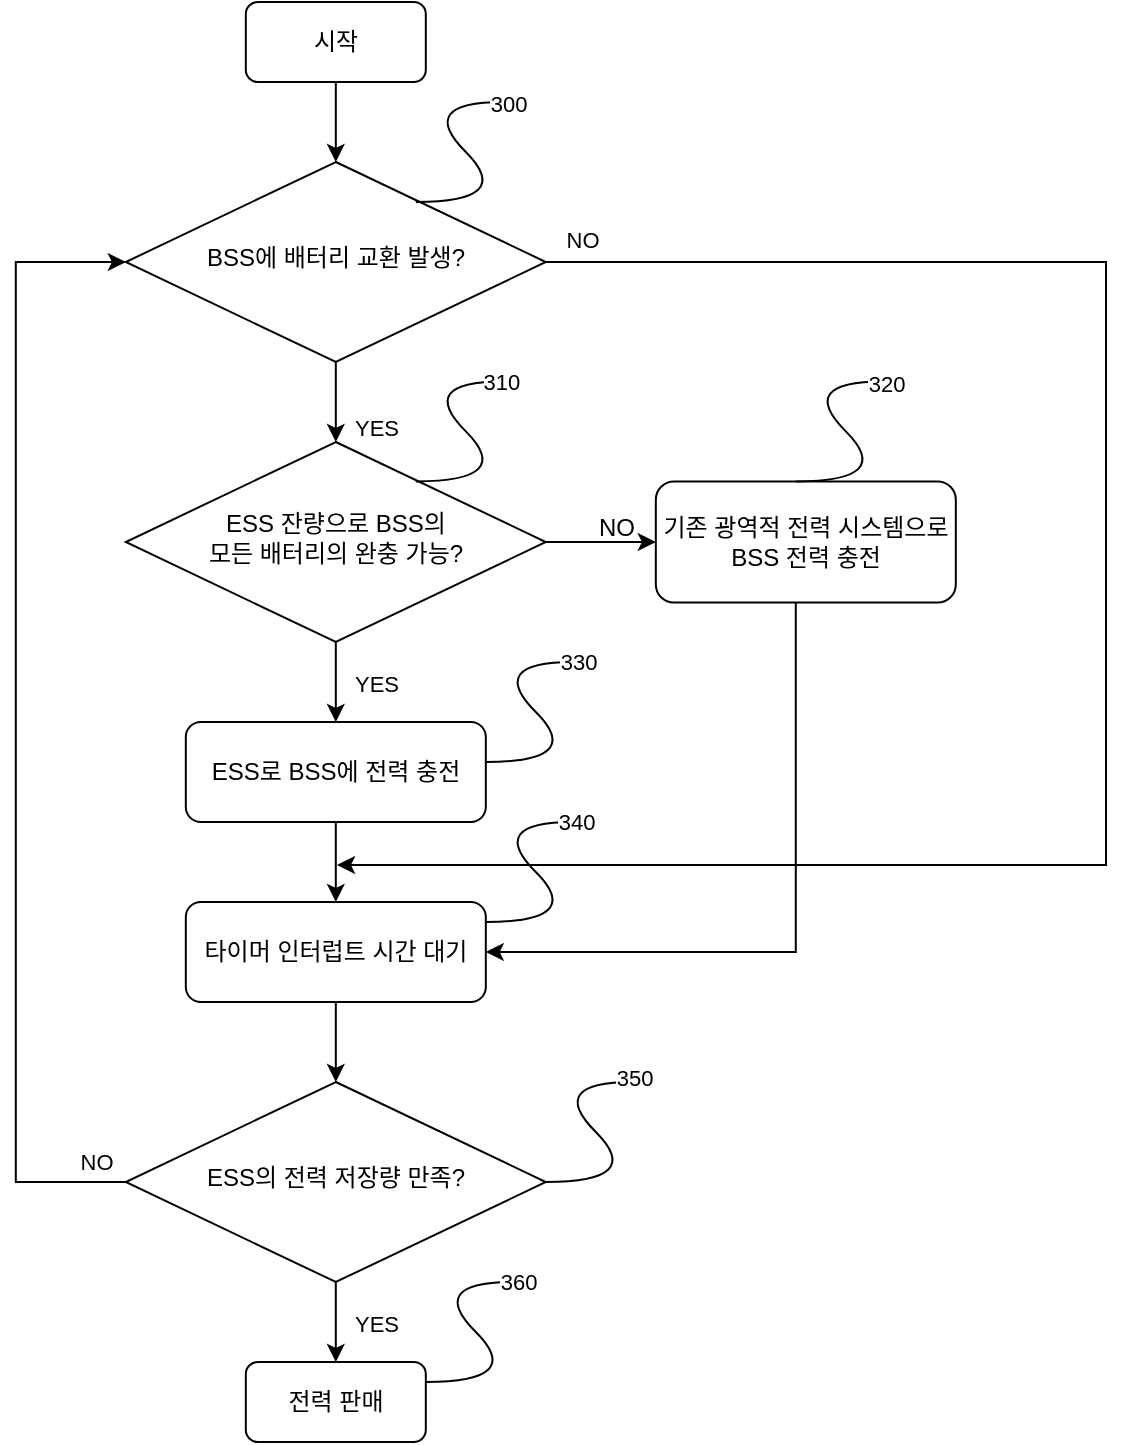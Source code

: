 <mxfile version="24.7.6">
  <diagram id="C5RBs43oDa-KdzZeNtuy" name="Page-1">
    <mxGraphModel dx="818" dy="369" grid="0" gridSize="10" guides="1" tooltips="1" connect="1" arrows="1" fold="1" page="1" pageScale="1" pageWidth="827" pageHeight="1169" math="0" shadow="0">
      <root>
        <mxCell id="WIyWlLk6GJQsqaUBKTNV-0" />
        <mxCell id="WIyWlLk6GJQsqaUBKTNV-1" parent="WIyWlLk6GJQsqaUBKTNV-0" />
        <mxCell id="v_3-qDZqE2zjvncGlJnI-43" style="edgeStyle=orthogonalEdgeStyle;rounded=0;orthogonalLoop=1;jettySize=auto;html=1;entryX=0.5;entryY=0;entryDx=0;entryDy=0;" edge="1" parent="WIyWlLk6GJQsqaUBKTNV-1" source="WIyWlLk6GJQsqaUBKTNV-3" target="v_3-qDZqE2zjvncGlJnI-36">
          <mxGeometry relative="1" as="geometry" />
        </mxCell>
        <mxCell id="WIyWlLk6GJQsqaUBKTNV-3" value="시작" style="rounded=1;whiteSpace=wrap;html=1;fontSize=12;glass=0;strokeWidth=1;shadow=0;" parent="WIyWlLk6GJQsqaUBKTNV-1" vertex="1">
          <mxGeometry x="289.91" y="197" width="90" height="40" as="geometry" />
        </mxCell>
        <mxCell id="v_3-qDZqE2zjvncGlJnI-3" style="edgeStyle=orthogonalEdgeStyle;rounded=0;orthogonalLoop=1;jettySize=auto;html=1;entryX=0.5;entryY=0;entryDx=0;entryDy=0;" edge="1" parent="WIyWlLk6GJQsqaUBKTNV-1" source="WIyWlLk6GJQsqaUBKTNV-6" target="v_3-qDZqE2zjvncGlJnI-1">
          <mxGeometry relative="1" as="geometry" />
        </mxCell>
        <mxCell id="v_3-qDZqE2zjvncGlJnI-5" value="YES" style="edgeLabel;html=1;align=center;verticalAlign=middle;resizable=0;points=[];" vertex="1" connectable="0" parent="v_3-qDZqE2zjvncGlJnI-3">
          <mxGeometry x="-0.356" y="-2" relative="1" as="geometry">
            <mxPoint x="22" y="8" as="offset" />
          </mxGeometry>
        </mxCell>
        <mxCell id="v_3-qDZqE2zjvncGlJnI-19" style="edgeStyle=orthogonalEdgeStyle;rounded=0;orthogonalLoop=1;jettySize=auto;html=1;" edge="1" parent="WIyWlLk6GJQsqaUBKTNV-1" source="WIyWlLk6GJQsqaUBKTNV-6" target="WIyWlLk6GJQsqaUBKTNV-7">
          <mxGeometry relative="1" as="geometry" />
        </mxCell>
        <mxCell id="WIyWlLk6GJQsqaUBKTNV-6" value="ESS 잔량으로 BSS의&lt;div&gt;모든 배터리의 완충 가능?&lt;/div&gt;" style="rhombus;whiteSpace=wrap;html=1;shadow=0;fontFamily=Helvetica;fontSize=12;align=center;strokeWidth=1;spacing=6;spacingTop=-4;" parent="WIyWlLk6GJQsqaUBKTNV-1" vertex="1">
          <mxGeometry x="229.91" y="417" width="210" height="100" as="geometry" />
        </mxCell>
        <mxCell id="v_3-qDZqE2zjvncGlJnI-44" style="edgeStyle=orthogonalEdgeStyle;rounded=0;orthogonalLoop=1;jettySize=auto;html=1;entryX=1;entryY=0.5;entryDx=0;entryDy=0;" edge="1" parent="WIyWlLk6GJQsqaUBKTNV-1" source="WIyWlLk6GJQsqaUBKTNV-7" target="v_3-qDZqE2zjvncGlJnI-10">
          <mxGeometry relative="1" as="geometry">
            <Array as="points">
              <mxPoint x="564.91" y="672" />
            </Array>
          </mxGeometry>
        </mxCell>
        <mxCell id="WIyWlLk6GJQsqaUBKTNV-7" value="기존 광역적 전력 시스템으로 BSS 전력 충전" style="rounded=1;whiteSpace=wrap;html=1;fontSize=12;glass=0;strokeWidth=1;shadow=0;" parent="WIyWlLk6GJQsqaUBKTNV-1" vertex="1">
          <mxGeometry x="494.91" y="436.69" width="150" height="60.62" as="geometry" />
        </mxCell>
        <mxCell id="v_3-qDZqE2zjvncGlJnI-7" style="edgeStyle=orthogonalEdgeStyle;rounded=0;orthogonalLoop=1;jettySize=auto;html=1;entryX=0.5;entryY=0;entryDx=0;entryDy=0;" edge="1" parent="WIyWlLk6GJQsqaUBKTNV-1" source="v_3-qDZqE2zjvncGlJnI-1">
          <mxGeometry relative="1" as="geometry">
            <mxPoint x="334.91" y="647" as="targetPoint" />
          </mxGeometry>
        </mxCell>
        <mxCell id="v_3-qDZqE2zjvncGlJnI-1" value="ESS로 BSS에 전력 충전" style="rounded=1;whiteSpace=wrap;html=1;fontSize=12;glass=0;strokeWidth=1;shadow=0;" vertex="1" parent="WIyWlLk6GJQsqaUBKTNV-1">
          <mxGeometry x="259.91" y="557" width="150" height="50" as="geometry" />
        </mxCell>
        <mxCell id="v_3-qDZqE2zjvncGlJnI-8" value="" style="curved=1;endArrow=classic;html=1;rounded=0;" edge="1" parent="WIyWlLk6GJQsqaUBKTNV-1">
          <mxGeometry width="50" height="50" relative="1" as="geometry">
            <mxPoint x="374.91" y="436.69" as="sourcePoint" />
            <mxPoint x="424.91" y="386.69" as="targetPoint" />
            <Array as="points">
              <mxPoint x="424.91" y="436.69" />
              <mxPoint x="374.91" y="386.69" />
            </Array>
          </mxGeometry>
        </mxCell>
        <mxCell id="v_3-qDZqE2zjvncGlJnI-52" value="310&amp;nbsp;" style="edgeLabel;html=1;align=center;verticalAlign=middle;resizable=0;points=[];" vertex="1" connectable="0" parent="v_3-qDZqE2zjvncGlJnI-8">
          <mxGeometry x="0.928" relative="1" as="geometry">
            <mxPoint as="offset" />
          </mxGeometry>
        </mxCell>
        <mxCell id="v_3-qDZqE2zjvncGlJnI-9" value="" style="curved=1;endArrow=classic;html=1;rounded=0;" edge="1" parent="WIyWlLk6GJQsqaUBKTNV-1">
          <mxGeometry width="50" height="50" relative="1" as="geometry">
            <mxPoint x="564.91" y="436.69" as="sourcePoint" />
            <mxPoint x="614.91" y="386.69" as="targetPoint" />
            <Array as="points">
              <mxPoint x="614.91" y="436.69" />
              <mxPoint x="564.91" y="386.69" />
            </Array>
          </mxGeometry>
        </mxCell>
        <mxCell id="v_3-qDZqE2zjvncGlJnI-53" value="320" style="edgeLabel;html=1;align=center;verticalAlign=middle;resizable=0;points=[];" vertex="1" connectable="0" parent="v_3-qDZqE2zjvncGlJnI-9">
          <mxGeometry x="0.947" y="-1" relative="1" as="geometry">
            <mxPoint as="offset" />
          </mxGeometry>
        </mxCell>
        <mxCell id="v_3-qDZqE2zjvncGlJnI-23" style="edgeStyle=orthogonalEdgeStyle;rounded=0;orthogonalLoop=1;jettySize=auto;html=1;" edge="1" parent="WIyWlLk6GJQsqaUBKTNV-1" source="v_3-qDZqE2zjvncGlJnI-10" target="v_3-qDZqE2zjvncGlJnI-12">
          <mxGeometry relative="1" as="geometry" />
        </mxCell>
        <mxCell id="v_3-qDZqE2zjvncGlJnI-10" value="타이머 인터럽트 시간 대기" style="rounded=1;whiteSpace=wrap;html=1;fontSize=12;glass=0;strokeWidth=1;shadow=0;" vertex="1" parent="WIyWlLk6GJQsqaUBKTNV-1">
          <mxGeometry x="259.91" y="647" width="150" height="50" as="geometry" />
        </mxCell>
        <mxCell id="v_3-qDZqE2zjvncGlJnI-25" style="edgeStyle=orthogonalEdgeStyle;rounded=0;orthogonalLoop=1;jettySize=auto;html=1;" edge="1" parent="WIyWlLk6GJQsqaUBKTNV-1" source="v_3-qDZqE2zjvncGlJnI-12">
          <mxGeometry relative="1" as="geometry">
            <mxPoint x="334.91" y="877" as="targetPoint" />
          </mxGeometry>
        </mxCell>
        <mxCell id="v_3-qDZqE2zjvncGlJnI-28" value="YES" style="edgeLabel;html=1;align=center;verticalAlign=middle;resizable=0;points=[];" vertex="1" connectable="0" parent="v_3-qDZqE2zjvncGlJnI-25">
          <mxGeometry x="-0.233" relative="1" as="geometry">
            <mxPoint x="20" y="5" as="offset" />
          </mxGeometry>
        </mxCell>
        <mxCell id="v_3-qDZqE2zjvncGlJnI-41" style="edgeStyle=orthogonalEdgeStyle;rounded=0;orthogonalLoop=1;jettySize=auto;html=1;entryX=0;entryY=0.5;entryDx=0;entryDy=0;" edge="1" parent="WIyWlLk6GJQsqaUBKTNV-1" source="v_3-qDZqE2zjvncGlJnI-12" target="v_3-qDZqE2zjvncGlJnI-36">
          <mxGeometry relative="1" as="geometry">
            <Array as="points">
              <mxPoint x="174.91" y="787" />
              <mxPoint x="174.91" y="327" />
            </Array>
          </mxGeometry>
        </mxCell>
        <mxCell id="v_3-qDZqE2zjvncGlJnI-42" value="NO" style="edgeLabel;html=1;align=center;verticalAlign=middle;resizable=0;points=[];" vertex="1" connectable="0" parent="v_3-qDZqE2zjvncGlJnI-41">
          <mxGeometry x="-0.904" y="2" relative="1" as="geometry">
            <mxPoint x="12" y="-12" as="offset" />
          </mxGeometry>
        </mxCell>
        <mxCell id="v_3-qDZqE2zjvncGlJnI-12" value="ESS의 전력 저장량 만족?" style="rhombus;whiteSpace=wrap;html=1;shadow=0;fontFamily=Helvetica;fontSize=12;align=center;strokeWidth=1;spacing=6;spacingTop=-4;" vertex="1" parent="WIyWlLk6GJQsqaUBKTNV-1">
          <mxGeometry x="229.91" y="737" width="210" height="100" as="geometry" />
        </mxCell>
        <mxCell id="v_3-qDZqE2zjvncGlJnI-20" value="NO" style="text;html=1;align=center;verticalAlign=middle;resizable=0;points=[];autosize=1;strokeColor=none;fillColor=none;" vertex="1" parent="WIyWlLk6GJQsqaUBKTNV-1">
          <mxGeometry x="454.91" y="445" width="40" height="30" as="geometry" />
        </mxCell>
        <mxCell id="v_3-qDZqE2zjvncGlJnI-30" value="전력 판매" style="rounded=1;whiteSpace=wrap;html=1;fontSize=12;glass=0;strokeWidth=1;shadow=0;" vertex="1" parent="WIyWlLk6GJQsqaUBKTNV-1">
          <mxGeometry x="289.91" y="877" width="90" height="40" as="geometry" />
        </mxCell>
        <mxCell id="v_3-qDZqE2zjvncGlJnI-37" style="edgeStyle=orthogonalEdgeStyle;rounded=0;orthogonalLoop=1;jettySize=auto;html=1;entryX=0.5;entryY=0;entryDx=0;entryDy=0;" edge="1" parent="WIyWlLk6GJQsqaUBKTNV-1" source="v_3-qDZqE2zjvncGlJnI-36" target="WIyWlLk6GJQsqaUBKTNV-6">
          <mxGeometry relative="1" as="geometry" />
        </mxCell>
        <mxCell id="v_3-qDZqE2zjvncGlJnI-38" value="YES" style="edgeLabel;html=1;align=center;verticalAlign=middle;resizable=0;points=[];" vertex="1" connectable="0" parent="v_3-qDZqE2zjvncGlJnI-37">
          <mxGeometry x="-0.232" y="1" relative="1" as="geometry">
            <mxPoint x="19" y="17" as="offset" />
          </mxGeometry>
        </mxCell>
        <mxCell id="v_3-qDZqE2zjvncGlJnI-96" style="edgeStyle=orthogonalEdgeStyle;rounded=0;orthogonalLoop=1;jettySize=auto;html=1;exitX=1;exitY=0.5;exitDx=0;exitDy=0;" edge="1" parent="WIyWlLk6GJQsqaUBKTNV-1" source="v_3-qDZqE2zjvncGlJnI-36">
          <mxGeometry relative="1" as="geometry">
            <mxPoint x="335.5" y="628.5" as="targetPoint" />
            <Array as="points">
              <mxPoint x="720" y="327" />
              <mxPoint x="720" y="629" />
            </Array>
          </mxGeometry>
        </mxCell>
        <mxCell id="v_3-qDZqE2zjvncGlJnI-97" value="NO" style="edgeLabel;html=1;align=center;verticalAlign=middle;resizable=0;points=[];" vertex="1" connectable="0" parent="v_3-qDZqE2zjvncGlJnI-96">
          <mxGeometry x="-0.961" y="1" relative="1" as="geometry">
            <mxPoint x="-1" y="-10" as="offset" />
          </mxGeometry>
        </mxCell>
        <mxCell id="v_3-qDZqE2zjvncGlJnI-36" value="BSS에 배터리 교환 발생?" style="rhombus;whiteSpace=wrap;html=1;shadow=0;fontFamily=Helvetica;fontSize=12;align=center;strokeWidth=1;spacing=6;spacingTop=-4;" vertex="1" parent="WIyWlLk6GJQsqaUBKTNV-1">
          <mxGeometry x="229.91" y="277" width="210" height="100" as="geometry" />
        </mxCell>
        <mxCell id="v_3-qDZqE2zjvncGlJnI-45" value="" style="curved=1;endArrow=classic;html=1;rounded=0;" edge="1" parent="WIyWlLk6GJQsqaUBKTNV-1">
          <mxGeometry width="50" height="50" relative="1" as="geometry">
            <mxPoint x="374.91" y="297" as="sourcePoint" />
            <mxPoint x="424.91" y="247" as="targetPoint" />
            <Array as="points">
              <mxPoint x="424.91" y="297" />
              <mxPoint x="374.91" y="247" />
            </Array>
          </mxGeometry>
        </mxCell>
        <mxCell id="v_3-qDZqE2zjvncGlJnI-51" value="300" style="edgeLabel;html=1;align=center;verticalAlign=middle;resizable=0;points=[];" vertex="1" connectable="0" parent="v_3-qDZqE2zjvncGlJnI-45">
          <mxGeometry x="0.952" y="-1" relative="1" as="geometry">
            <mxPoint as="offset" />
          </mxGeometry>
        </mxCell>
        <mxCell id="v_3-qDZqE2zjvncGlJnI-46" value="" style="curved=1;endArrow=classic;html=1;rounded=0;" edge="1" parent="WIyWlLk6GJQsqaUBKTNV-1">
          <mxGeometry width="50" height="50" relative="1" as="geometry">
            <mxPoint x="409.91" y="577" as="sourcePoint" />
            <mxPoint x="459.91" y="527" as="targetPoint" />
            <Array as="points">
              <mxPoint x="459.91" y="577" />
              <mxPoint x="409.91" y="527" />
            </Array>
          </mxGeometry>
        </mxCell>
        <mxCell id="v_3-qDZqE2zjvncGlJnI-54" value="330" style="edgeLabel;html=1;align=center;verticalAlign=middle;resizable=0;points=[];" vertex="1" connectable="0" parent="v_3-qDZqE2zjvncGlJnI-46">
          <mxGeometry x="0.95" relative="1" as="geometry">
            <mxPoint as="offset" />
          </mxGeometry>
        </mxCell>
        <mxCell id="v_3-qDZqE2zjvncGlJnI-47" value="" style="curved=1;endArrow=classic;html=1;rounded=0;" edge="1" parent="WIyWlLk6GJQsqaUBKTNV-1">
          <mxGeometry width="50" height="50" relative="1" as="geometry">
            <mxPoint x="409.91" y="657" as="sourcePoint" />
            <mxPoint x="459.91" y="607" as="targetPoint" />
            <Array as="points">
              <mxPoint x="459.91" y="657" />
              <mxPoint x="409.91" y="607" />
            </Array>
          </mxGeometry>
        </mxCell>
        <mxCell id="v_3-qDZqE2zjvncGlJnI-55" value="340" style="edgeLabel;html=1;align=center;verticalAlign=middle;resizable=0;points=[];" vertex="1" connectable="0" parent="v_3-qDZqE2zjvncGlJnI-47">
          <mxGeometry x="0.94" relative="1" as="geometry">
            <mxPoint as="offset" />
          </mxGeometry>
        </mxCell>
        <mxCell id="v_3-qDZqE2zjvncGlJnI-48" value="" style="curved=1;endArrow=classic;html=1;rounded=0;" edge="1" parent="WIyWlLk6GJQsqaUBKTNV-1">
          <mxGeometry width="50" height="50" relative="1" as="geometry">
            <mxPoint x="439.91" y="787" as="sourcePoint" />
            <mxPoint x="489.91" y="737" as="targetPoint" />
            <Array as="points">
              <mxPoint x="489.91" y="787" />
              <mxPoint x="439.91" y="737" />
            </Array>
          </mxGeometry>
        </mxCell>
        <mxCell id="v_3-qDZqE2zjvncGlJnI-56" value="350" style="edgeLabel;html=1;align=center;verticalAlign=middle;resizable=0;points=[];" vertex="1" connectable="0" parent="v_3-qDZqE2zjvncGlJnI-48">
          <mxGeometry x="0.926" y="2" relative="1" as="geometry">
            <mxPoint as="offset" />
          </mxGeometry>
        </mxCell>
        <mxCell id="v_3-qDZqE2zjvncGlJnI-50" value="" style="curved=1;endArrow=classic;html=1;rounded=0;" edge="1" parent="WIyWlLk6GJQsqaUBKTNV-1">
          <mxGeometry width="50" height="50" relative="1" as="geometry">
            <mxPoint x="379.91" y="887" as="sourcePoint" />
            <mxPoint x="429.91" y="837" as="targetPoint" />
            <Array as="points">
              <mxPoint x="429.91" y="887" />
              <mxPoint x="379.91" y="837" />
            </Array>
          </mxGeometry>
        </mxCell>
        <mxCell id="v_3-qDZqE2zjvncGlJnI-57" value="360" style="edgeLabel;html=1;align=center;verticalAlign=middle;resizable=0;points=[];" vertex="1" connectable="0" parent="v_3-qDZqE2zjvncGlJnI-50">
          <mxGeometry x="0.95" relative="1" as="geometry">
            <mxPoint as="offset" />
          </mxGeometry>
        </mxCell>
      </root>
    </mxGraphModel>
  </diagram>
</mxfile>

